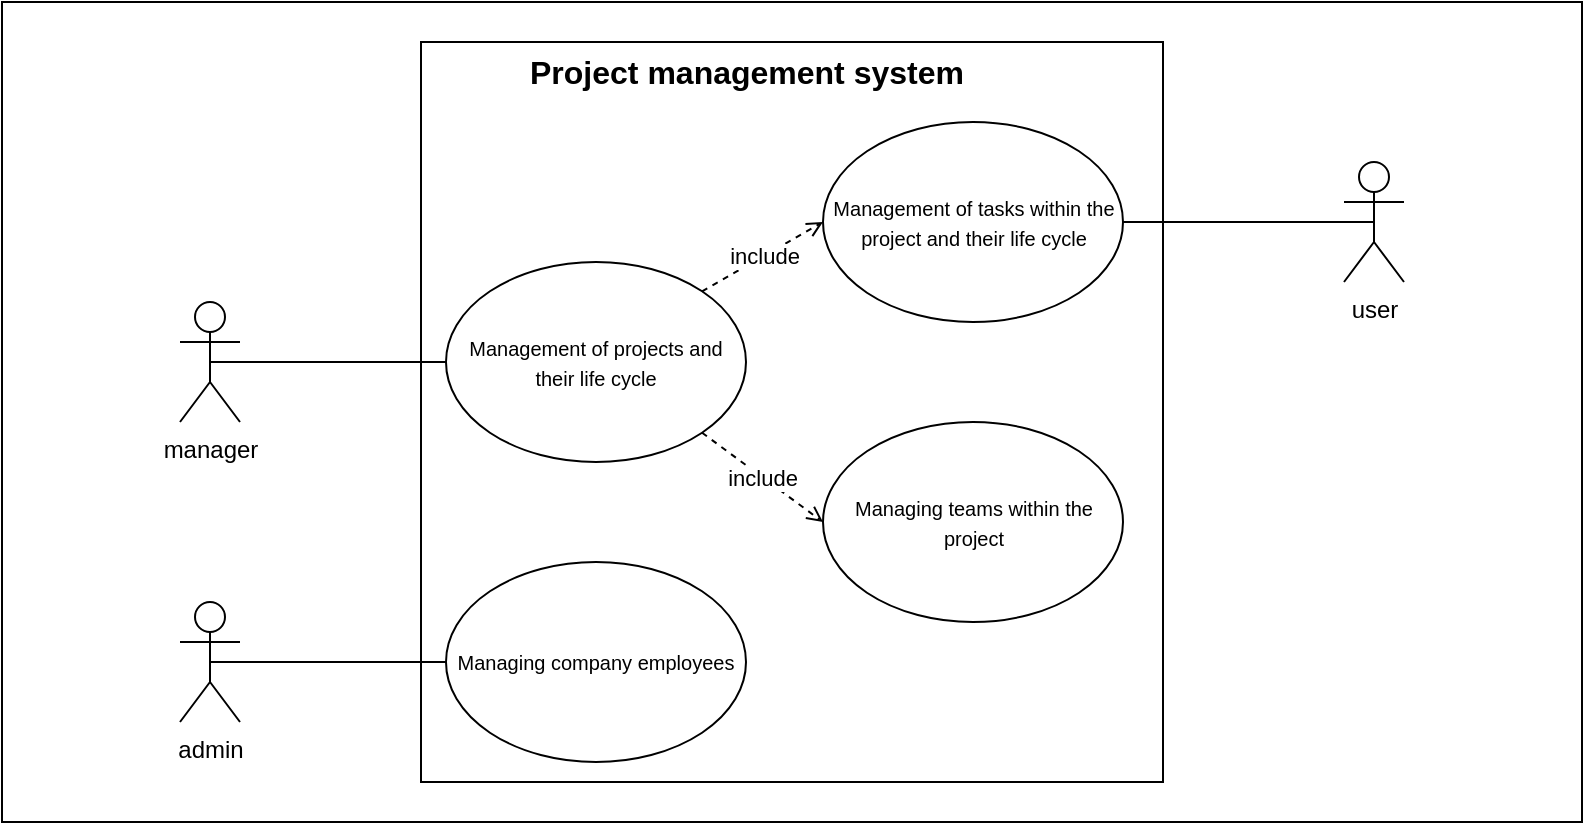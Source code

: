 <mxfile version="21.3.7" type="device">
  <diagram name="Страница 1" id="flZc52LiNWzHMUvzN-AP">
    <mxGraphModel dx="934" dy="515" grid="1" gridSize="10" guides="1" tooltips="1" connect="1" arrows="1" fold="1" page="1" pageScale="1" pageWidth="827" pageHeight="1169" background="#ffffff" math="0" shadow="0">
      <root>
        <mxCell id="0" />
        <mxCell id="1" parent="0" />
        <mxCell id="PvrvIEAhj6hiEpOGMwuy-2" value="" style="whiteSpace=wrap;html=1;" parent="1" vertex="1">
          <mxGeometry x="19" y="10" width="790" height="410" as="geometry" />
        </mxCell>
        <mxCell id="xhdU-azrMuqtnT098IMx-1" value="user" style="shape=umlActor;verticalLabelPosition=bottom;verticalAlign=top;html=1;outlineConnect=0;" parent="1" vertex="1">
          <mxGeometry x="690" y="90" width="30" height="60" as="geometry" />
        </mxCell>
        <mxCell id="xhdU-azrMuqtnT098IMx-4" value="" style="whiteSpace=wrap;html=1;" parent="1" vertex="1">
          <mxGeometry x="228.5" y="30" width="371" height="370" as="geometry" />
        </mxCell>
        <mxCell id="xhdU-azrMuqtnT098IMx-5" value="&lt;font style=&quot;font-size: 10px;&quot;&gt;Managing company employees&lt;/font&gt;" style="ellipse;whiteSpace=wrap;html=1;" parent="1" vertex="1">
          <mxGeometry x="241" y="290" width="150" height="100" as="geometry" />
        </mxCell>
        <mxCell id="xhdU-azrMuqtnT098IMx-9" value="&lt;pre style=&quot;&quot;&gt;&lt;span style=&quot;background-color: rgb(255, 255, 255);&quot;&gt;&lt;font style=&quot;font-size: 16px;&quot; face=&quot;Helvetica&quot;&gt;&lt;b&gt;Project management system&lt;/b&gt;&lt;/font&gt;&lt;/span&gt;&lt;/pre&gt;" style="text;html=1;strokeColor=none;fillColor=none;align=center;verticalAlign=middle;whiteSpace=wrap;rounded=0;" parent="1" vertex="1">
          <mxGeometry x="256.88" y="30" width="269.25" height="30" as="geometry" />
        </mxCell>
        <mxCell id="xhdU-azrMuqtnT098IMx-13" value="&lt;font style=&quot;font-size: 10px;&quot;&gt;Management of projects and their life cycle&lt;/font&gt;" style="ellipse;whiteSpace=wrap;html=1;" parent="1" vertex="1">
          <mxGeometry x="241" y="140" width="150" height="100" as="geometry" />
        </mxCell>
        <mxCell id="xhdU-azrMuqtnT098IMx-14" value="&lt;font style=&quot;font-size: 10px;&quot;&gt;Management of tasks within the project and their life cycle&lt;/font&gt;" style="ellipse;whiteSpace=wrap;html=1;" parent="1" vertex="1">
          <mxGeometry x="429.5" y="70" width="150" height="100" as="geometry" />
        </mxCell>
        <mxCell id="xhdU-azrMuqtnT098IMx-15" value="&lt;font style=&quot;font-size: 10px;&quot;&gt;Managing teams within the project&lt;/font&gt;" style="ellipse;whiteSpace=wrap;html=1;" parent="1" vertex="1">
          <mxGeometry x="429.5" y="220" width="150" height="100" as="geometry" />
        </mxCell>
        <mxCell id="xhdU-azrMuqtnT098IMx-21" value="" style="endArrow=open;html=1;rounded=0;dashed=1;endFill=0;exitX=1;exitY=1;exitDx=0;exitDy=0;entryX=0;entryY=0.5;entryDx=0;entryDy=0;" parent="1" source="xhdU-azrMuqtnT098IMx-13" target="xhdU-azrMuqtnT098IMx-15" edge="1">
          <mxGeometry relative="1" as="geometry">
            <mxPoint x="356" y="190" as="sourcePoint" />
            <mxPoint x="456" y="190" as="targetPoint" />
          </mxGeometry>
        </mxCell>
        <mxCell id="xhdU-azrMuqtnT098IMx-22" value="include" style="edgeLabel;resizable=0;html=1;align=center;verticalAlign=middle;" parent="xhdU-azrMuqtnT098IMx-21" connectable="0" vertex="1">
          <mxGeometry relative="1" as="geometry" />
        </mxCell>
        <mxCell id="xhdU-azrMuqtnT098IMx-23" value="" style="endArrow=open;html=1;rounded=0;dashed=1;endFill=0;exitX=1;exitY=0;exitDx=0;exitDy=0;entryX=0;entryY=0.5;entryDx=0;entryDy=0;" parent="1" source="xhdU-azrMuqtnT098IMx-13" target="xhdU-azrMuqtnT098IMx-14" edge="1">
          <mxGeometry relative="1" as="geometry">
            <mxPoint x="371" y="160" as="sourcePoint" />
            <mxPoint x="465" y="192" as="targetPoint" />
          </mxGeometry>
        </mxCell>
        <mxCell id="xhdU-azrMuqtnT098IMx-24" value="include" style="edgeLabel;resizable=0;html=1;align=center;verticalAlign=middle;" parent="xhdU-azrMuqtnT098IMx-23" connectable="0" vertex="1">
          <mxGeometry relative="1" as="geometry" />
        </mxCell>
        <mxCell id="fmxJQeonQKI_m797yTIn-1" value="admin" style="shape=umlActor;verticalLabelPosition=bottom;verticalAlign=top;html=1;outlineConnect=0;" vertex="1" parent="1">
          <mxGeometry x="108" y="310" width="30" height="60" as="geometry" />
        </mxCell>
        <mxCell id="fmxJQeonQKI_m797yTIn-2" value="manager" style="shape=umlActor;verticalLabelPosition=bottom;verticalAlign=top;html=1;outlineConnect=0;" vertex="1" parent="1">
          <mxGeometry x="108" y="160" width="30" height="60" as="geometry" />
        </mxCell>
        <mxCell id="fmxJQeonQKI_m797yTIn-3" style="edgeStyle=orthogonalEdgeStyle;rounded=1;orthogonalLoop=1;jettySize=auto;html=1;exitX=0.5;exitY=0.5;exitDx=0;exitDy=0;exitPerimeter=0;entryX=1;entryY=0.5;entryDx=0;entryDy=0;startArrow=none;startFill=0;endArrow=none;endFill=0;" edge="1" parent="1" source="xhdU-azrMuqtnT098IMx-1" target="xhdU-azrMuqtnT098IMx-14">
          <mxGeometry relative="1" as="geometry" />
        </mxCell>
        <mxCell id="fmxJQeonQKI_m797yTIn-4" style="edgeStyle=orthogonalEdgeStyle;rounded=0;orthogonalLoop=1;jettySize=auto;html=1;exitX=0.5;exitY=0.5;exitDx=0;exitDy=0;exitPerimeter=0;entryX=0;entryY=0.5;entryDx=0;entryDy=0;endArrow=none;endFill=0;" edge="1" parent="1" source="fmxJQeonQKI_m797yTIn-1" target="xhdU-azrMuqtnT098IMx-5">
          <mxGeometry relative="1" as="geometry" />
        </mxCell>
        <mxCell id="fmxJQeonQKI_m797yTIn-5" style="edgeStyle=orthogonalEdgeStyle;rounded=0;orthogonalLoop=1;jettySize=auto;html=1;exitX=0.5;exitY=0.5;exitDx=0;exitDy=0;exitPerimeter=0;entryX=0;entryY=0.5;entryDx=0;entryDy=0;endArrow=none;endFill=0;" edge="1" parent="1" source="fmxJQeonQKI_m797yTIn-2" target="xhdU-azrMuqtnT098IMx-13">
          <mxGeometry relative="1" as="geometry" />
        </mxCell>
      </root>
    </mxGraphModel>
  </diagram>
</mxfile>
